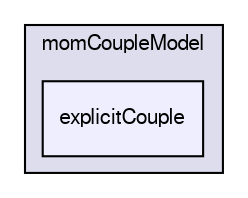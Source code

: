 digraph "/home/cgoniva/CFDEM/CFDEM-x.x-2.1.x/CFDEMcoupling-PUBLIC/src/lagrangian/cfdemParticle/subModels/momCoupleModel/explicitCouple" {
  compound=true
  node [ fontsize="10", fontname="FreeSans"];
  edge [ labelfontsize="10", labelfontname="FreeSans"];
  subgraph clusterdir_dcb3aeab48fa39adb86db10c6424d70f {
    graph [ bgcolor="#ddddee", pencolor="black", label="momCoupleModel" fontname="FreeSans", fontsize="10", URL="dir_dcb3aeab48fa39adb86db10c6424d70f.html"]
  dir_66c0784b599c9f3ea19257f7b24e67ba [shape=box, label="explicitCouple", style="filled", fillcolor="#eeeeff", pencolor="black", URL="dir_66c0784b599c9f3ea19257f7b24e67ba.html"];
  }
}

